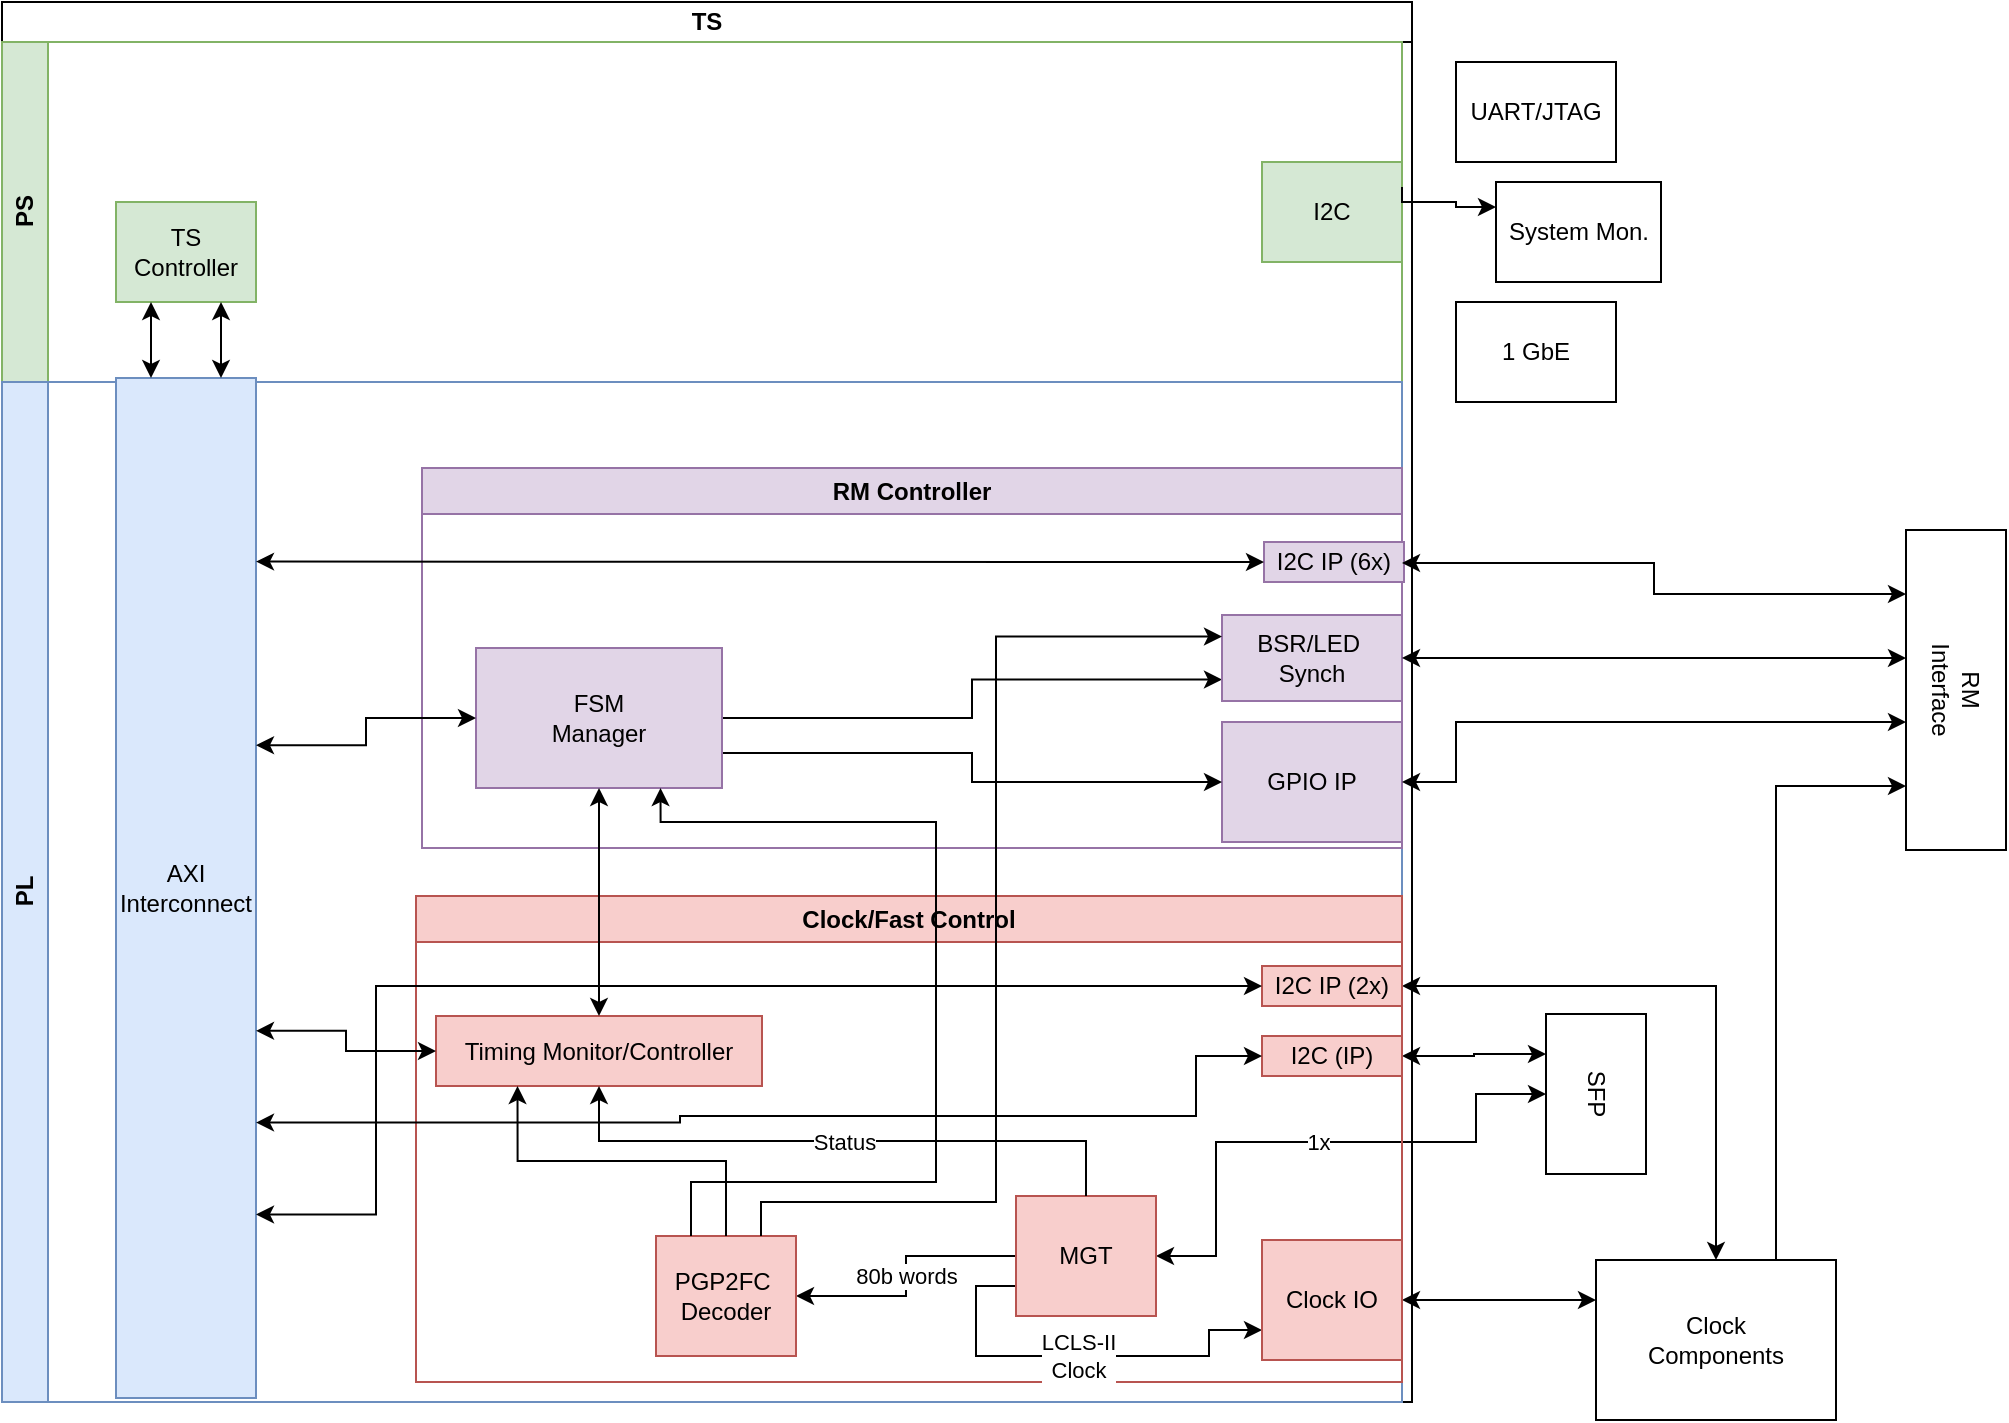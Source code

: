 <mxfile version="23.1.6" type="github">
  <diagram name="Page-1" id="CqhaXGUnET5LxAteUmj5">
    <mxGraphModel dx="2074" dy="1140" grid="1" gridSize="10" guides="1" tooltips="1" connect="1" arrows="1" fold="1" page="1" pageScale="1" pageWidth="850" pageHeight="1100" math="0" shadow="0">
      <root>
        <mxCell id="0" />
        <mxCell id="1" parent="0" />
        <mxCell id="Aew9ZYFixLs8qTHqgGnk-2" value="TS" style="swimlane;whiteSpace=wrap;html=1;startSize=20;" parent="1" vertex="1">
          <mxGeometry x="73" y="50" width="705" height="700" as="geometry" />
        </mxCell>
        <mxCell id="Aew9ZYFixLs8qTHqgGnk-7" value="PS" style="swimlane;horizontal=0;whiteSpace=wrap;html=1;startSize=23;fillColor=#d5e8d4;strokeColor=#82b366;" parent="Aew9ZYFixLs8qTHqgGnk-2" vertex="1">
          <mxGeometry y="20" width="700" height="170" as="geometry">
            <mxRectangle y="30" width="50" height="40" as="alternateBounds" />
          </mxGeometry>
        </mxCell>
        <mxCell id="Aew9ZYFixLs8qTHqgGnk-25" value="I2C" style="rounded=0;whiteSpace=wrap;html=1;fillColor=#d5e8d4;strokeColor=#82b366;" parent="Aew9ZYFixLs8qTHqgGnk-7" vertex="1">
          <mxGeometry x="630" y="60" width="70" height="50" as="geometry" />
        </mxCell>
        <mxCell id="GRR1u5Q0CJ5hzIqDat_0-5" value="TS Controller" style="rounded=0;whiteSpace=wrap;html=1;fillColor=#d5e8d4;strokeColor=#82b366;" vertex="1" parent="Aew9ZYFixLs8qTHqgGnk-7">
          <mxGeometry x="57" y="80" width="70" height="50" as="geometry" />
        </mxCell>
        <mxCell id="Aew9ZYFixLs8qTHqgGnk-9" value="PL" style="swimlane;horizontal=0;whiteSpace=wrap;html=1;startSize=23;fillColor=#dae8fc;strokeColor=#6c8ebf;" parent="Aew9ZYFixLs8qTHqgGnk-2" vertex="1">
          <mxGeometry y="190" width="700" height="510" as="geometry">
            <mxRectangle y="30" width="50" height="40" as="alternateBounds" />
          </mxGeometry>
        </mxCell>
        <mxCell id="Aew9ZYFixLs8qTHqgGnk-12" value="AXI&lt;br&gt;Interconnect" style="rounded=0;whiteSpace=wrap;html=1;points=[[0,0,0,0,0],[0,0.25,0,0,0],[0,0.5,0,0,0],[0,0.75,0,0,0],[0,1,0,0,0],[0.25,0,0,0,0],[0.25,1,0,0,0],[0.5,0,0,0,0],[0.5,1,0,0,0],[0.75,0,0,0,0],[0.75,1,0,0,0],[1,0,0,0,0],[1,0.09,0,0,0],[1,0.18,0,0,0],[1,0.27,0,0,0],[1,0.36,0,0,0],[1,0.45,0,0,0],[1,0.55,0,0,0],[1,0.64,0,0,0],[1,0.73,0,0,0],[1,0.82,0,0,0],[1,0.91,0,0,0],[1,1,0,0,0]];fillColor=#dae8fc;strokeColor=#6c8ebf;" parent="Aew9ZYFixLs8qTHqgGnk-9" vertex="1">
          <mxGeometry x="57" y="-2" width="70" height="510" as="geometry" />
        </mxCell>
        <mxCell id="Aew9ZYFixLs8qTHqgGnk-63" value="RM Controller" style="swimlane;whiteSpace=wrap;html=1;shadow=0;fillColor=#e1d5e7;strokeColor=#9673a6;" parent="Aew9ZYFixLs8qTHqgGnk-9" vertex="1">
          <mxGeometry x="210" y="43" width="490" height="190" as="geometry" />
        </mxCell>
        <mxCell id="Aew9ZYFixLs8qTHqgGnk-15" value="I2C IP (6x)" style="rounded=0;whiteSpace=wrap;html=1;fillColor=#e1d5e7;strokeColor=#9673a6;" parent="Aew9ZYFixLs8qTHqgGnk-63" vertex="1">
          <mxGeometry x="421" y="37" width="70" height="20" as="geometry" />
        </mxCell>
        <mxCell id="Aew9ZYFixLs8qTHqgGnk-67" value="GPIO IP" style="rounded=0;whiteSpace=wrap;html=1;fillColor=#e1d5e7;strokeColor=#9673a6;" parent="Aew9ZYFixLs8qTHqgGnk-63" vertex="1">
          <mxGeometry x="400" y="127" width="90" height="60" as="geometry" />
        </mxCell>
        <mxCell id="cQSuOGyOB_pb9bCfW72r-6" style="edgeStyle=orthogonalEdgeStyle;rounded=0;orthogonalLoop=1;jettySize=auto;html=1;exitX=1;exitY=0.75;exitDx=0;exitDy=0;entryX=0;entryY=0.5;entryDx=0;entryDy=0;" parent="Aew9ZYFixLs8qTHqgGnk-63" source="cQSuOGyOB_pb9bCfW72r-3" target="Aew9ZYFixLs8qTHqgGnk-67" edge="1">
          <mxGeometry relative="1" as="geometry" />
        </mxCell>
        <mxCell id="cQSuOGyOB_pb9bCfW72r-7" style="edgeStyle=orthogonalEdgeStyle;rounded=0;orthogonalLoop=1;jettySize=auto;html=1;exitX=1;exitY=0.5;exitDx=0;exitDy=0;entryX=0;entryY=0.75;entryDx=0;entryDy=0;" parent="Aew9ZYFixLs8qTHqgGnk-63" source="cQSuOGyOB_pb9bCfW72r-3" target="cQSuOGyOB_pb9bCfW72r-4" edge="1">
          <mxGeometry relative="1" as="geometry" />
        </mxCell>
        <mxCell id="cQSuOGyOB_pb9bCfW72r-3" value="FSM&lt;br&gt;Manager" style="rounded=0;whiteSpace=wrap;html=1;fillColor=#e1d5e7;strokeColor=#9673a6;" parent="Aew9ZYFixLs8qTHqgGnk-63" vertex="1">
          <mxGeometry x="27" y="90" width="123" height="70" as="geometry" />
        </mxCell>
        <mxCell id="cQSuOGyOB_pb9bCfW72r-4" value="BSR/LED&amp;nbsp;&lt;br&gt;Synch" style="rounded=0;whiteSpace=wrap;html=1;fillColor=#e1d5e7;strokeColor=#9673a6;" parent="Aew9ZYFixLs8qTHqgGnk-63" vertex="1">
          <mxGeometry x="400" y="73.5" width="90" height="43" as="geometry" />
        </mxCell>
        <mxCell id="cQSuOGyOB_pb9bCfW72r-9" style="edgeStyle=orthogonalEdgeStyle;rounded=0;orthogonalLoop=1;jettySize=auto;html=1;exitX=0;exitY=0.5;exitDx=0;exitDy=0;entryX=1;entryY=0.18;entryDx=0;entryDy=0;entryPerimeter=0;startArrow=classic;startFill=1;" parent="Aew9ZYFixLs8qTHqgGnk-9" source="Aew9ZYFixLs8qTHqgGnk-15" target="Aew9ZYFixLs8qTHqgGnk-12" edge="1">
          <mxGeometry relative="1" as="geometry">
            <Array as="points">
              <mxPoint x="127" y="90" />
            </Array>
          </mxGeometry>
        </mxCell>
        <mxCell id="cQSuOGyOB_pb9bCfW72r-13" style="edgeStyle=orthogonalEdgeStyle;rounded=0;orthogonalLoop=1;jettySize=auto;html=1;exitX=0;exitY=0.5;exitDx=0;exitDy=0;entryX=1;entryY=0.36;entryDx=0;entryDy=0;entryPerimeter=0;startArrow=classic;startFill=1;" parent="Aew9ZYFixLs8qTHqgGnk-9" source="cQSuOGyOB_pb9bCfW72r-3" target="Aew9ZYFixLs8qTHqgGnk-12" edge="1">
          <mxGeometry relative="1" as="geometry" />
        </mxCell>
        <mxCell id="GRR1u5Q0CJ5hzIqDat_0-6" style="edgeStyle=orthogonalEdgeStyle;rounded=0;orthogonalLoop=1;jettySize=auto;html=1;exitX=0.25;exitY=1;exitDx=0;exitDy=0;entryX=0.25;entryY=0;entryDx=0;entryDy=0;entryPerimeter=0;startArrow=classic;startFill=1;" edge="1" parent="Aew9ZYFixLs8qTHqgGnk-2" source="GRR1u5Q0CJ5hzIqDat_0-5" target="Aew9ZYFixLs8qTHqgGnk-12">
          <mxGeometry relative="1" as="geometry" />
        </mxCell>
        <mxCell id="GRR1u5Q0CJ5hzIqDat_0-7" style="edgeStyle=orthogonalEdgeStyle;rounded=0;orthogonalLoop=1;jettySize=auto;html=1;exitX=0.75;exitY=1;exitDx=0;exitDy=0;entryX=0.75;entryY=0;entryDx=0;entryDy=0;entryPerimeter=0;startArrow=classic;startFill=1;" edge="1" parent="Aew9ZYFixLs8qTHqgGnk-2" source="GRR1u5Q0CJ5hzIqDat_0-5" target="Aew9ZYFixLs8qTHqgGnk-12">
          <mxGeometry relative="1" as="geometry" />
        </mxCell>
        <mxCell id="GRR1u5Q0CJ5hzIqDat_0-3" style="edgeStyle=orthogonalEdgeStyle;rounded=0;orthogonalLoop=1;jettySize=auto;html=1;exitX=0.2;exitY=1;exitDx=0;exitDy=0;exitPerimeter=0;entryX=1;entryY=0.25;entryDx=0;entryDy=0;startArrow=classic;startFill=1;" edge="1" parent="1" source="Aew9ZYFixLs8qTHqgGnk-18" target="Aew9ZYFixLs8qTHqgGnk-63">
          <mxGeometry relative="1" as="geometry" />
        </mxCell>
        <mxCell id="Aew9ZYFixLs8qTHqgGnk-18" value="RM&lt;br&gt;Interface" style="rounded=0;whiteSpace=wrap;html=1;rotation=90;points=[[0,0,0,0,0],[0,0.2,0,0,0],[0,0.25,0,0,0],[0,0.4,0,0,0],[0,0.5,0,0,0],[0,0.6,0,0,0],[0,0.75,0,0,0],[0,0.8,0,0,0],[0,1,0,0,0],[0.2,1,0,0,0],[0.25,0,0,0,0],[0.4,1,0,0,0],[0.5,0,0,0,0],[0.6,1,0,0,0],[0.75,0,0,0,0],[0.8,1,0,0,0],[1,0,0,0,0],[1,0.25,0,0,0],[1,0.5,0,0,0],[1,0.75,0,0,0],[1,1,0,0,0]];" parent="1" vertex="1">
          <mxGeometry x="970" y="369" width="160" height="50" as="geometry" />
        </mxCell>
        <mxCell id="Aew9ZYFixLs8qTHqgGnk-44" value="1x" style="edgeStyle=orthogonalEdgeStyle;rounded=0;orthogonalLoop=1;jettySize=auto;html=1;exitX=0.5;exitY=1;exitDx=0;exitDy=0;entryX=1;entryY=0.5;entryDx=0;entryDy=0;startArrow=classic;startFill=1;" parent="1" source="Aew9ZYFixLs8qTHqgGnk-20" target="Aew9ZYFixLs8qTHqgGnk-32" edge="1">
          <mxGeometry relative="1" as="geometry">
            <Array as="points">
              <mxPoint x="810" y="596" />
              <mxPoint x="810" y="620" />
              <mxPoint x="680" y="620" />
              <mxPoint x="680" y="677" />
            </Array>
          </mxGeometry>
        </mxCell>
        <mxCell id="Aew9ZYFixLs8qTHqgGnk-57" style="edgeStyle=orthogonalEdgeStyle;rounded=0;orthogonalLoop=1;jettySize=auto;html=1;exitX=0.25;exitY=1;exitDx=0;exitDy=0;entryX=1;entryY=0.5;entryDx=0;entryDy=0;startArrow=classic;startFill=1;" parent="1" source="Aew9ZYFixLs8qTHqgGnk-20" target="Aew9ZYFixLs8qTHqgGnk-17" edge="1">
          <mxGeometry relative="1" as="geometry" />
        </mxCell>
        <mxCell id="Aew9ZYFixLs8qTHqgGnk-20" value="SFP" style="rounded=0;whiteSpace=wrap;html=1;rotation=90;" parent="1" vertex="1">
          <mxGeometry x="830" y="571" width="80" height="50" as="geometry" />
        </mxCell>
        <mxCell id="Aew9ZYFixLs8qTHqgGnk-23" value="System Mon." style="rounded=0;whiteSpace=wrap;html=1;rotation=0;" parent="1" vertex="1">
          <mxGeometry x="820" y="140" width="82.5" height="50" as="geometry" />
        </mxCell>
        <mxCell id="Aew9ZYFixLs8qTHqgGnk-49" style="edgeStyle=orthogonalEdgeStyle;rounded=0;orthogonalLoop=1;jettySize=auto;html=1;exitX=0.5;exitY=0;exitDx=0;exitDy=0;entryX=1;entryY=0.5;entryDx=0;entryDy=0;startArrow=classic;startFill=1;" parent="1" source="Aew9ZYFixLs8qTHqgGnk-27" target="Aew9ZYFixLs8qTHqgGnk-31" edge="1">
          <mxGeometry relative="1" as="geometry">
            <Array as="points">
              <mxPoint x="930" y="542" />
            </Array>
          </mxGeometry>
        </mxCell>
        <mxCell id="Aew9ZYFixLs8qTHqgGnk-51" style="edgeStyle=orthogonalEdgeStyle;rounded=0;orthogonalLoop=1;jettySize=auto;html=1;exitX=0;exitY=0.25;exitDx=0;exitDy=0;entryX=1;entryY=0.5;entryDx=0;entryDy=0;startArrow=classic;startFill=1;" parent="1" source="Aew9ZYFixLs8qTHqgGnk-27" target="Aew9ZYFixLs8qTHqgGnk-28" edge="1">
          <mxGeometry relative="1" as="geometry">
            <Array as="points">
              <mxPoint x="870" y="699" />
            </Array>
          </mxGeometry>
        </mxCell>
        <mxCell id="cQSuOGyOB_pb9bCfW72r-11" style="edgeStyle=orthogonalEdgeStyle;rounded=0;orthogonalLoop=1;jettySize=auto;html=1;exitX=0.75;exitY=0;exitDx=0;exitDy=0;entryX=0.8;entryY=1;entryDx=0;entryDy=0;entryPerimeter=0;" parent="1" source="Aew9ZYFixLs8qTHqgGnk-27" target="Aew9ZYFixLs8qTHqgGnk-18" edge="1">
          <mxGeometry relative="1" as="geometry">
            <Array as="points">
              <mxPoint x="960" y="442" />
            </Array>
          </mxGeometry>
        </mxCell>
        <mxCell id="Aew9ZYFixLs8qTHqgGnk-27" value="Clock&lt;br&gt;Components" style="rounded=0;whiteSpace=wrap;html=1;rotation=0;" parent="1" vertex="1">
          <mxGeometry x="870" y="679" width="120" height="80" as="geometry" />
        </mxCell>
        <mxCell id="Aew9ZYFixLs8qTHqgGnk-29" value="1 GbE" style="rounded=0;whiteSpace=wrap;html=1;rotation=0;" parent="1" vertex="1">
          <mxGeometry x="800" y="200" width="80" height="50" as="geometry" />
        </mxCell>
        <mxCell id="Aew9ZYFixLs8qTHqgGnk-30" value="UART/JTAG" style="rounded=0;whiteSpace=wrap;html=1;rotation=0;" parent="1" vertex="1">
          <mxGeometry x="800" y="80" width="80" height="50" as="geometry" />
        </mxCell>
        <mxCell id="Aew9ZYFixLs8qTHqgGnk-53" value="Clock/Fast Control" style="swimlane;whiteSpace=wrap;html=1;fillColor=#f8cecc;strokeColor=#b85450;" parent="1" vertex="1">
          <mxGeometry x="280" y="497" width="493" height="243" as="geometry" />
        </mxCell>
        <mxCell id="Aew9ZYFixLs8qTHqgGnk-33" value="Timing Monitor/Controller" style="rounded=0;whiteSpace=wrap;html=1;fillColor=#f8cecc;strokeColor=#b85450;" parent="Aew9ZYFixLs8qTHqgGnk-53" vertex="1">
          <mxGeometry x="10" y="60" width="163" height="35" as="geometry" />
        </mxCell>
        <mxCell id="Aew9ZYFixLs8qTHqgGnk-59" value="80b words" style="edgeStyle=orthogonalEdgeStyle;rounded=0;orthogonalLoop=1;jettySize=auto;html=1;exitX=0;exitY=0.5;exitDx=0;exitDy=0;entryX=1;entryY=0.5;entryDx=0;entryDy=0;" parent="Aew9ZYFixLs8qTHqgGnk-53" source="Aew9ZYFixLs8qTHqgGnk-32" target="Aew9ZYFixLs8qTHqgGnk-21" edge="1">
          <mxGeometry relative="1" as="geometry" />
        </mxCell>
        <mxCell id="cQSuOGyOB_pb9bCfW72r-1" value="LCLS-II&lt;br&gt;Clock" style="edgeStyle=orthogonalEdgeStyle;rounded=0;orthogonalLoop=1;jettySize=auto;html=1;exitX=0;exitY=0.75;exitDx=0;exitDy=0;entryX=0;entryY=0.75;entryDx=0;entryDy=0;" parent="Aew9ZYFixLs8qTHqgGnk-53" source="Aew9ZYFixLs8qTHqgGnk-32" target="Aew9ZYFixLs8qTHqgGnk-28" edge="1">
          <mxGeometry relative="1" as="geometry">
            <mxPoint x="50" y="-47" as="targetPoint" />
          </mxGeometry>
        </mxCell>
        <mxCell id="Aew9ZYFixLs8qTHqgGnk-32" value="MGT" style="rounded=0;whiteSpace=wrap;html=1;fillColor=#f8cecc;strokeColor=#b85450;" parent="Aew9ZYFixLs8qTHqgGnk-53" vertex="1">
          <mxGeometry x="300" y="150" width="70" height="60" as="geometry" />
        </mxCell>
        <mxCell id="Aew9ZYFixLs8qTHqgGnk-17" value="I2C (IP)" style="rounded=0;whiteSpace=wrap;html=1;fillColor=#f8cecc;strokeColor=#b85450;" parent="Aew9ZYFixLs8qTHqgGnk-53" vertex="1">
          <mxGeometry x="423" y="70" width="70" height="20" as="geometry" />
        </mxCell>
        <mxCell id="Aew9ZYFixLs8qTHqgGnk-21" value="PGP2FC&amp;nbsp;&lt;br&gt;Decoder" style="rounded=0;whiteSpace=wrap;html=1;fillColor=#f8cecc;strokeColor=#b85450;" parent="Aew9ZYFixLs8qTHqgGnk-53" vertex="1">
          <mxGeometry x="120" y="170" width="70" height="60" as="geometry" />
        </mxCell>
        <mxCell id="Aew9ZYFixLs8qTHqgGnk-28" value="Clock IO" style="rounded=0;whiteSpace=wrap;html=1;fillColor=#f8cecc;strokeColor=#b85450;" parent="Aew9ZYFixLs8qTHqgGnk-53" vertex="1">
          <mxGeometry x="423" y="172" width="70" height="60" as="geometry" />
        </mxCell>
        <mxCell id="Aew9ZYFixLs8qTHqgGnk-31" value="I2C IP (2x)" style="rounded=0;whiteSpace=wrap;html=1;fillColor=#f8cecc;strokeColor=#b85450;" parent="Aew9ZYFixLs8qTHqgGnk-53" vertex="1">
          <mxGeometry x="423" y="35" width="70" height="20" as="geometry" />
        </mxCell>
        <mxCell id="Aew9ZYFixLs8qTHqgGnk-42" value="Status" style="edgeStyle=orthogonalEdgeStyle;rounded=0;orthogonalLoop=1;jettySize=auto;html=1;exitX=0.5;exitY=0;exitDx=0;exitDy=0;entryX=0.5;entryY=1;entryDx=0;entryDy=0;" parent="Aew9ZYFixLs8qTHqgGnk-53" source="Aew9ZYFixLs8qTHqgGnk-32" target="Aew9ZYFixLs8qTHqgGnk-33" edge="1">
          <mxGeometry x="-0.004" relative="1" as="geometry">
            <mxPoint as="offset" />
          </mxGeometry>
        </mxCell>
        <mxCell id="Aew9ZYFixLs8qTHqgGnk-39" style="edgeStyle=orthogonalEdgeStyle;rounded=0;orthogonalLoop=1;jettySize=auto;html=1;exitX=0.25;exitY=1;exitDx=0;exitDy=0;entryX=0.5;entryY=0;entryDx=0;entryDy=0;startArrow=classic;startFill=1;endArrow=none;endFill=0;" parent="Aew9ZYFixLs8qTHqgGnk-53" source="Aew9ZYFixLs8qTHqgGnk-33" target="Aew9ZYFixLs8qTHqgGnk-21" edge="1">
          <mxGeometry relative="1" as="geometry" />
        </mxCell>
        <mxCell id="cQSuOGyOB_pb9bCfW72r-2" style="edgeStyle=orthogonalEdgeStyle;rounded=0;orthogonalLoop=1;jettySize=auto;html=1;exitX=1;exitY=0.25;exitDx=0;exitDy=0;entryX=0;entryY=0.25;entryDx=0;entryDy=0;" parent="1" source="Aew9ZYFixLs8qTHqgGnk-25" target="Aew9ZYFixLs8qTHqgGnk-23" edge="1">
          <mxGeometry relative="1" as="geometry">
            <Array as="points">
              <mxPoint x="773" y="150" />
              <mxPoint x="800" y="150" />
            </Array>
          </mxGeometry>
        </mxCell>
        <mxCell id="cQSuOGyOB_pb9bCfW72r-5" style="edgeStyle=orthogonalEdgeStyle;rounded=0;orthogonalLoop=1;jettySize=auto;html=1;exitX=0.75;exitY=0;exitDx=0;exitDy=0;entryX=0;entryY=0.25;entryDx=0;entryDy=0;" parent="1" source="Aew9ZYFixLs8qTHqgGnk-21" target="cQSuOGyOB_pb9bCfW72r-4" edge="1">
          <mxGeometry relative="1" as="geometry">
            <Array as="points">
              <mxPoint x="453" y="650" />
              <mxPoint x="570" y="650" />
              <mxPoint x="570" y="367" />
            </Array>
          </mxGeometry>
        </mxCell>
        <mxCell id="cQSuOGyOB_pb9bCfW72r-8" style="edgeStyle=orthogonalEdgeStyle;rounded=0;orthogonalLoop=1;jettySize=auto;html=1;exitX=0.5;exitY=0;exitDx=0;exitDy=0;entryX=0.5;entryY=1;entryDx=0;entryDy=0;startArrow=classic;startFill=1;" parent="1" source="Aew9ZYFixLs8qTHqgGnk-33" target="cQSuOGyOB_pb9bCfW72r-3" edge="1">
          <mxGeometry relative="1" as="geometry" />
        </mxCell>
        <mxCell id="cQSuOGyOB_pb9bCfW72r-10" style="edgeStyle=orthogonalEdgeStyle;rounded=0;orthogonalLoop=1;jettySize=auto;html=1;exitX=0;exitY=0.5;exitDx=0;exitDy=0;entryX=1;entryY=0.64;entryDx=0;entryDy=0;entryPerimeter=0;startArrow=classic;startFill=1;" parent="1" source="Aew9ZYFixLs8qTHqgGnk-33" target="Aew9ZYFixLs8qTHqgGnk-12" edge="1">
          <mxGeometry relative="1" as="geometry" />
        </mxCell>
        <mxCell id="cQSuOGyOB_pb9bCfW72r-12" style="edgeStyle=orthogonalEdgeStyle;rounded=0;orthogonalLoop=1;jettySize=auto;html=1;exitX=0.25;exitY=0;exitDx=0;exitDy=0;entryX=0.75;entryY=1;entryDx=0;entryDy=0;" parent="1" source="Aew9ZYFixLs8qTHqgGnk-21" target="cQSuOGyOB_pb9bCfW72r-3" edge="1">
          <mxGeometry relative="1" as="geometry">
            <Array as="points">
              <mxPoint x="418" y="640" />
              <mxPoint x="540" y="640" />
              <mxPoint x="540" y="460" />
              <mxPoint x="402" y="460" />
            </Array>
          </mxGeometry>
        </mxCell>
        <mxCell id="GRR1u5Q0CJ5hzIqDat_0-1" style="edgeStyle=orthogonalEdgeStyle;rounded=0;orthogonalLoop=1;jettySize=auto;html=1;exitX=1;exitY=0.5;exitDx=0;exitDy=0;entryX=0.6;entryY=1;entryDx=0;entryDy=0;startArrow=classic;startFill=1;entryPerimeter=0;" edge="1" parent="1" source="Aew9ZYFixLs8qTHqgGnk-67" target="Aew9ZYFixLs8qTHqgGnk-18">
          <mxGeometry relative="1" as="geometry">
            <Array as="points">
              <mxPoint x="800" y="440" />
              <mxPoint x="800" y="410" />
            </Array>
          </mxGeometry>
        </mxCell>
        <mxCell id="GRR1u5Q0CJ5hzIqDat_0-2" style="edgeStyle=orthogonalEdgeStyle;rounded=0;orthogonalLoop=1;jettySize=auto;html=1;exitX=1;exitY=0.5;exitDx=0;exitDy=0;entryX=0.4;entryY=1;entryDx=0;entryDy=0;startArrow=classic;startFill=1;entryPerimeter=0;" edge="1" parent="1" source="cQSuOGyOB_pb9bCfW72r-4" target="Aew9ZYFixLs8qTHqgGnk-18">
          <mxGeometry relative="1" as="geometry" />
        </mxCell>
        <mxCell id="Aew9ZYFixLs8qTHqgGnk-58" style="edgeStyle=orthogonalEdgeStyle;rounded=0;orthogonalLoop=1;jettySize=auto;html=1;exitX=1;exitY=0.73;exitDx=0;exitDy=0;entryX=0;entryY=0.5;entryDx=0;entryDy=0;startArrow=classic;startFill=1;exitPerimeter=0;" parent="1" source="Aew9ZYFixLs8qTHqgGnk-12" target="Aew9ZYFixLs8qTHqgGnk-17" edge="1">
          <mxGeometry relative="1" as="geometry">
            <Array as="points">
              <mxPoint x="412" y="610" />
              <mxPoint x="412" y="607" />
              <mxPoint x="670" y="607" />
              <mxPoint x="670" y="577" />
            </Array>
          </mxGeometry>
        </mxCell>
        <mxCell id="Aew9ZYFixLs8qTHqgGnk-60" style="edgeStyle=orthogonalEdgeStyle;rounded=0;orthogonalLoop=1;jettySize=auto;html=1;exitX=1;exitY=0.82;exitDx=0;exitDy=0;entryX=0;entryY=0.5;entryDx=0;entryDy=0;startArrow=classic;startFill=1;exitPerimeter=0;" parent="1" source="Aew9ZYFixLs8qTHqgGnk-12" target="Aew9ZYFixLs8qTHqgGnk-31" edge="1">
          <mxGeometry relative="1" as="geometry">
            <Array as="points">
              <mxPoint x="260" y="656" />
              <mxPoint x="260" y="542" />
            </Array>
          </mxGeometry>
        </mxCell>
      </root>
    </mxGraphModel>
  </diagram>
</mxfile>
